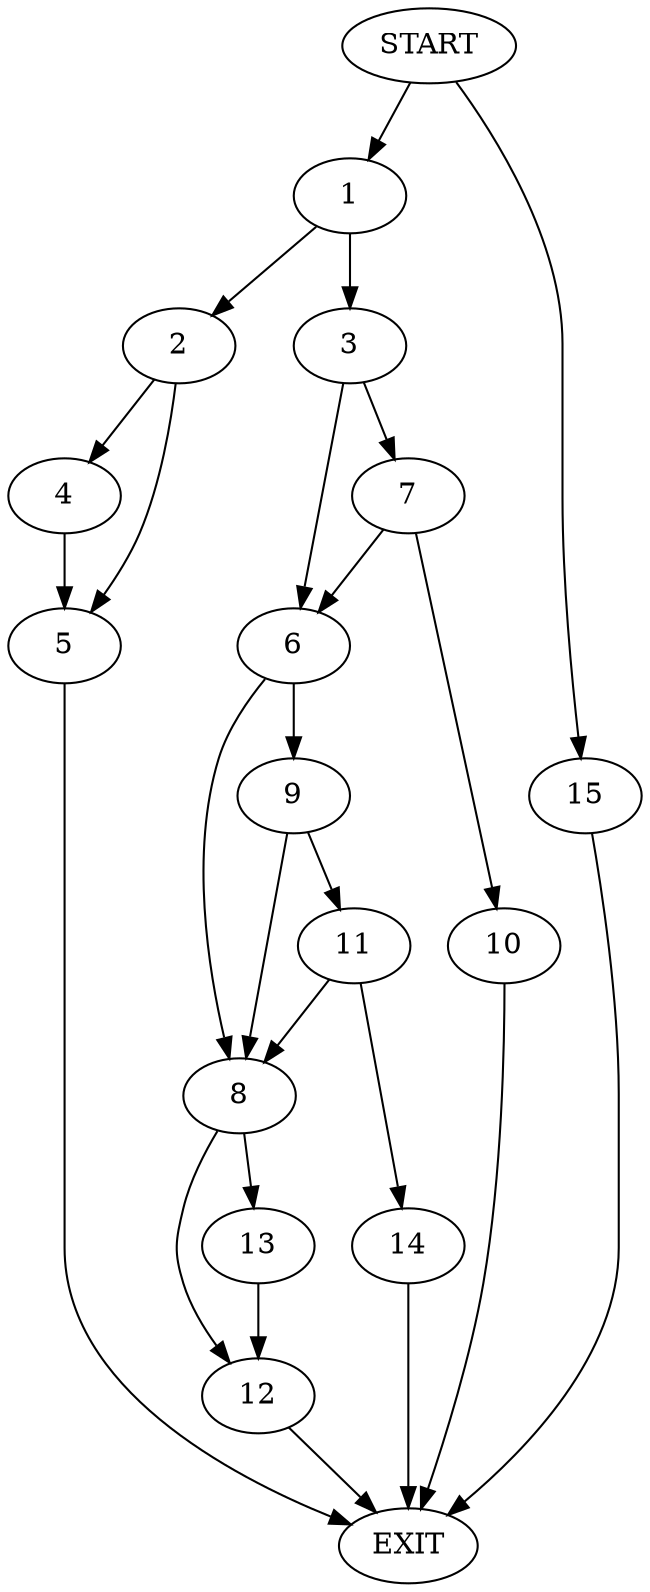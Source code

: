 digraph {
0 [label="START"]
16 [label="EXIT"]
0 -> 1
1 -> 2
1 -> 3
2 -> 4
2 -> 5
3 -> 6
3 -> 7
5 -> 16
4 -> 5
6 -> 8
6 -> 9
7 -> 6
7 -> 10
10 -> 16
9 -> 8
9 -> 11
8 -> 12
8 -> 13
11 -> 14
11 -> 8
14 -> 16
13 -> 12
12 -> 16
0 -> 15
15 -> 16
}
